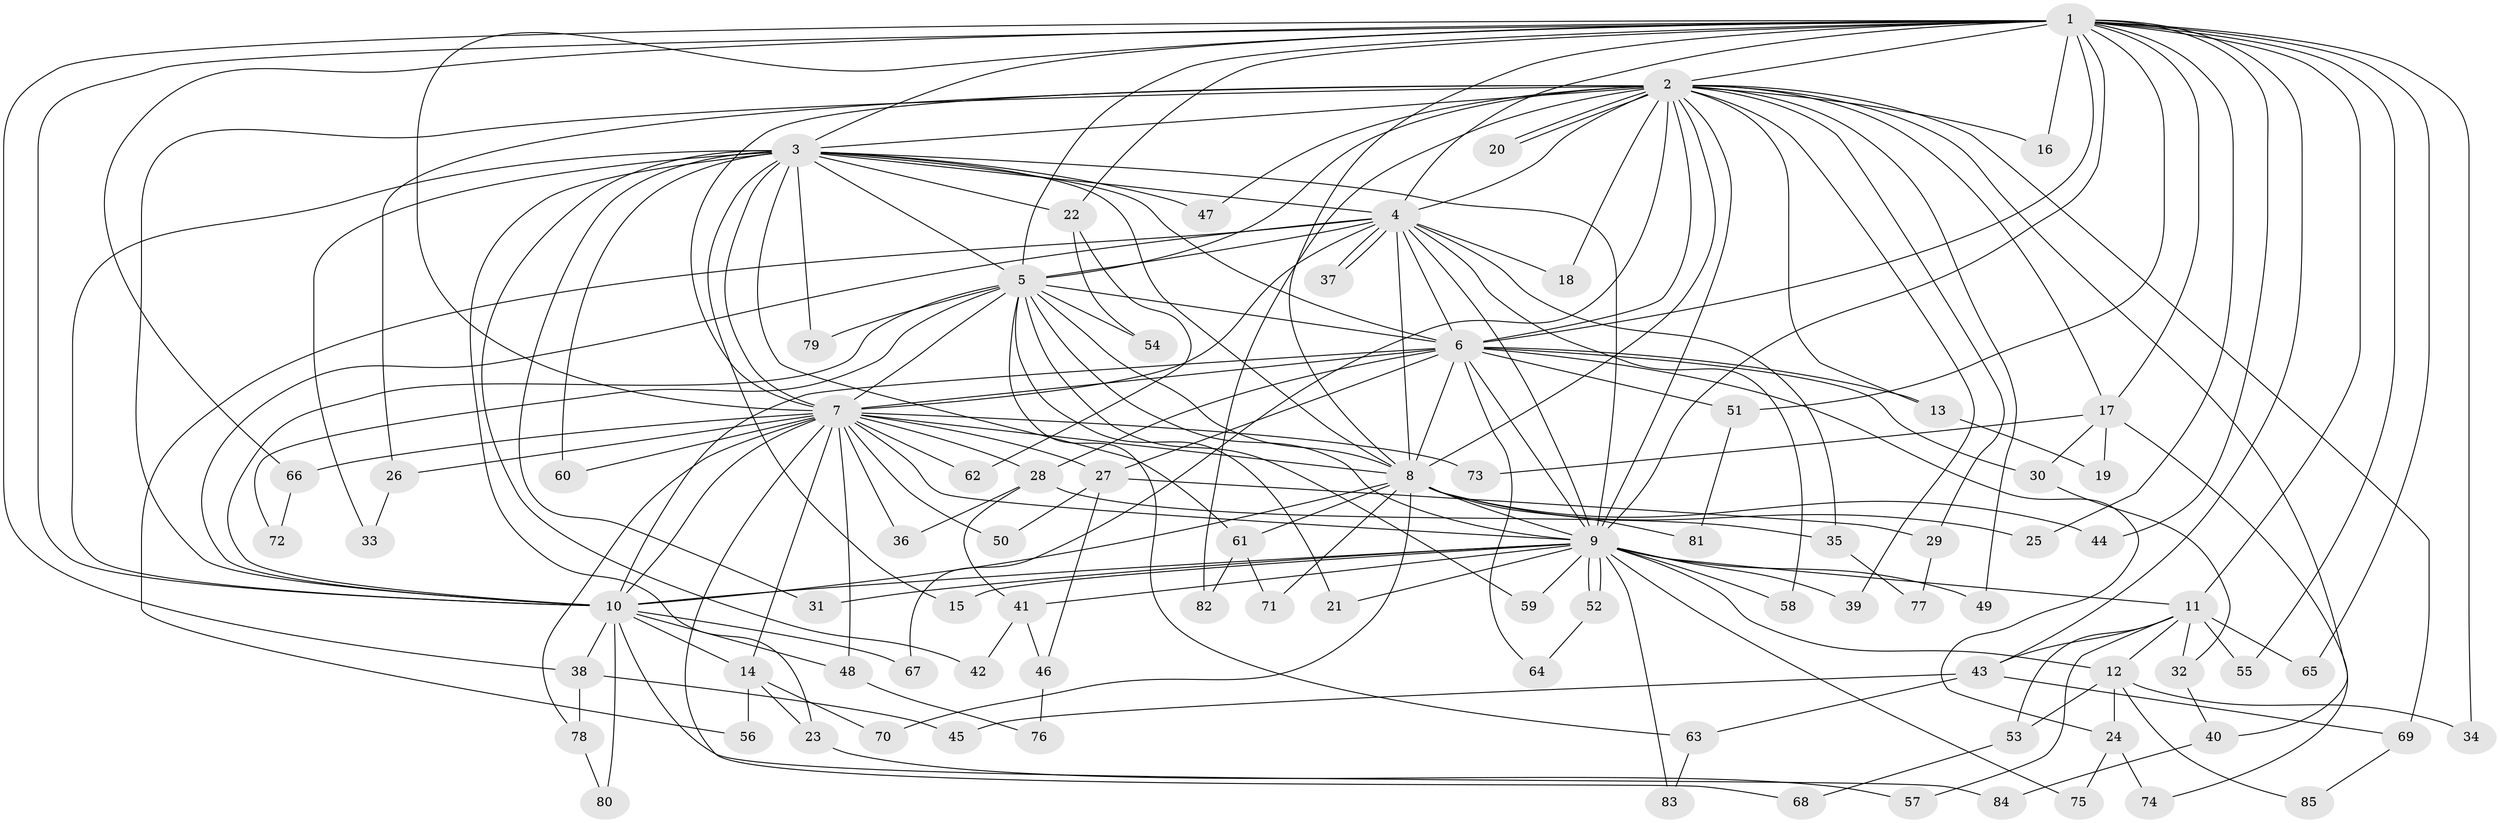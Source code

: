 // Generated by graph-tools (version 1.1) at 2025/45/03/09/25 04:45:35]
// undirected, 85 vertices, 195 edges
graph export_dot {
graph [start="1"]
  node [color=gray90,style=filled];
  1;
  2;
  3;
  4;
  5;
  6;
  7;
  8;
  9;
  10;
  11;
  12;
  13;
  14;
  15;
  16;
  17;
  18;
  19;
  20;
  21;
  22;
  23;
  24;
  25;
  26;
  27;
  28;
  29;
  30;
  31;
  32;
  33;
  34;
  35;
  36;
  37;
  38;
  39;
  40;
  41;
  42;
  43;
  44;
  45;
  46;
  47;
  48;
  49;
  50;
  51;
  52;
  53;
  54;
  55;
  56;
  57;
  58;
  59;
  60;
  61;
  62;
  63;
  64;
  65;
  66;
  67;
  68;
  69;
  70;
  71;
  72;
  73;
  74;
  75;
  76;
  77;
  78;
  79;
  80;
  81;
  82;
  83;
  84;
  85;
  1 -- 2;
  1 -- 3;
  1 -- 4;
  1 -- 5;
  1 -- 6;
  1 -- 7;
  1 -- 8;
  1 -- 9;
  1 -- 10;
  1 -- 11;
  1 -- 16;
  1 -- 17;
  1 -- 22;
  1 -- 25;
  1 -- 34;
  1 -- 38;
  1 -- 43;
  1 -- 44;
  1 -- 51;
  1 -- 55;
  1 -- 65;
  1 -- 66;
  2 -- 3;
  2 -- 4;
  2 -- 5;
  2 -- 6;
  2 -- 7;
  2 -- 8;
  2 -- 9;
  2 -- 10;
  2 -- 13;
  2 -- 16;
  2 -- 17;
  2 -- 18;
  2 -- 20;
  2 -- 20;
  2 -- 26;
  2 -- 29;
  2 -- 39;
  2 -- 40;
  2 -- 47;
  2 -- 49;
  2 -- 67;
  2 -- 69;
  2 -- 82;
  3 -- 4;
  3 -- 5;
  3 -- 6;
  3 -- 7;
  3 -- 8;
  3 -- 9;
  3 -- 10;
  3 -- 15;
  3 -- 22;
  3 -- 23;
  3 -- 31;
  3 -- 33;
  3 -- 42;
  3 -- 47;
  3 -- 60;
  3 -- 61;
  3 -- 79;
  4 -- 5;
  4 -- 6;
  4 -- 7;
  4 -- 8;
  4 -- 9;
  4 -- 10;
  4 -- 18;
  4 -- 35;
  4 -- 37;
  4 -- 37;
  4 -- 56;
  4 -- 58;
  5 -- 6;
  5 -- 7;
  5 -- 8;
  5 -- 9;
  5 -- 10;
  5 -- 21;
  5 -- 54;
  5 -- 59;
  5 -- 63;
  5 -- 72;
  5 -- 79;
  6 -- 7;
  6 -- 8;
  6 -- 9;
  6 -- 10;
  6 -- 13;
  6 -- 24;
  6 -- 27;
  6 -- 28;
  6 -- 30;
  6 -- 51;
  6 -- 64;
  7 -- 8;
  7 -- 9;
  7 -- 10;
  7 -- 14;
  7 -- 26;
  7 -- 27;
  7 -- 28;
  7 -- 36;
  7 -- 48;
  7 -- 50;
  7 -- 60;
  7 -- 62;
  7 -- 66;
  7 -- 68;
  7 -- 73;
  7 -- 78;
  8 -- 9;
  8 -- 10;
  8 -- 25;
  8 -- 44;
  8 -- 61;
  8 -- 70;
  8 -- 71;
  8 -- 81;
  9 -- 10;
  9 -- 11;
  9 -- 12;
  9 -- 15;
  9 -- 21;
  9 -- 31;
  9 -- 39;
  9 -- 41;
  9 -- 49;
  9 -- 52;
  9 -- 52;
  9 -- 58;
  9 -- 59;
  9 -- 75;
  9 -- 83;
  10 -- 14;
  10 -- 38;
  10 -- 48;
  10 -- 67;
  10 -- 80;
  10 -- 84;
  11 -- 12;
  11 -- 32;
  11 -- 43;
  11 -- 53;
  11 -- 55;
  11 -- 57;
  11 -- 65;
  12 -- 24;
  12 -- 34;
  12 -- 53;
  12 -- 85;
  13 -- 19;
  14 -- 23;
  14 -- 56;
  14 -- 70;
  17 -- 19;
  17 -- 30;
  17 -- 73;
  17 -- 74;
  22 -- 54;
  22 -- 62;
  23 -- 57;
  24 -- 74;
  24 -- 75;
  26 -- 33;
  27 -- 29;
  27 -- 46;
  27 -- 50;
  28 -- 35;
  28 -- 36;
  28 -- 41;
  29 -- 77;
  30 -- 32;
  32 -- 40;
  35 -- 77;
  38 -- 45;
  38 -- 78;
  40 -- 84;
  41 -- 42;
  41 -- 46;
  43 -- 45;
  43 -- 63;
  43 -- 69;
  46 -- 76;
  48 -- 76;
  51 -- 81;
  52 -- 64;
  53 -- 68;
  61 -- 71;
  61 -- 82;
  63 -- 83;
  66 -- 72;
  69 -- 85;
  78 -- 80;
}
